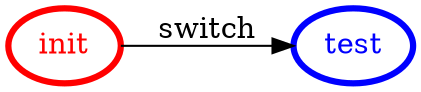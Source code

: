 /*
*
* A GraphViz DOT FSM description 
* Please use a GraphViz visualizer (like http://www.webgraphviz.com)
*  
*/

digraph finite_state_machine {
	rankdir=LR
	size="8,5"
	
	init [ color = red ][ fontcolor = red ][ penwidth = 3 ]
	test [ color = blue ][ fontcolor = blue ][ penwidth = 3 ]
	
	init -> test [ label = "switch" ][ color = black ][ fontcolor = black ]
}
